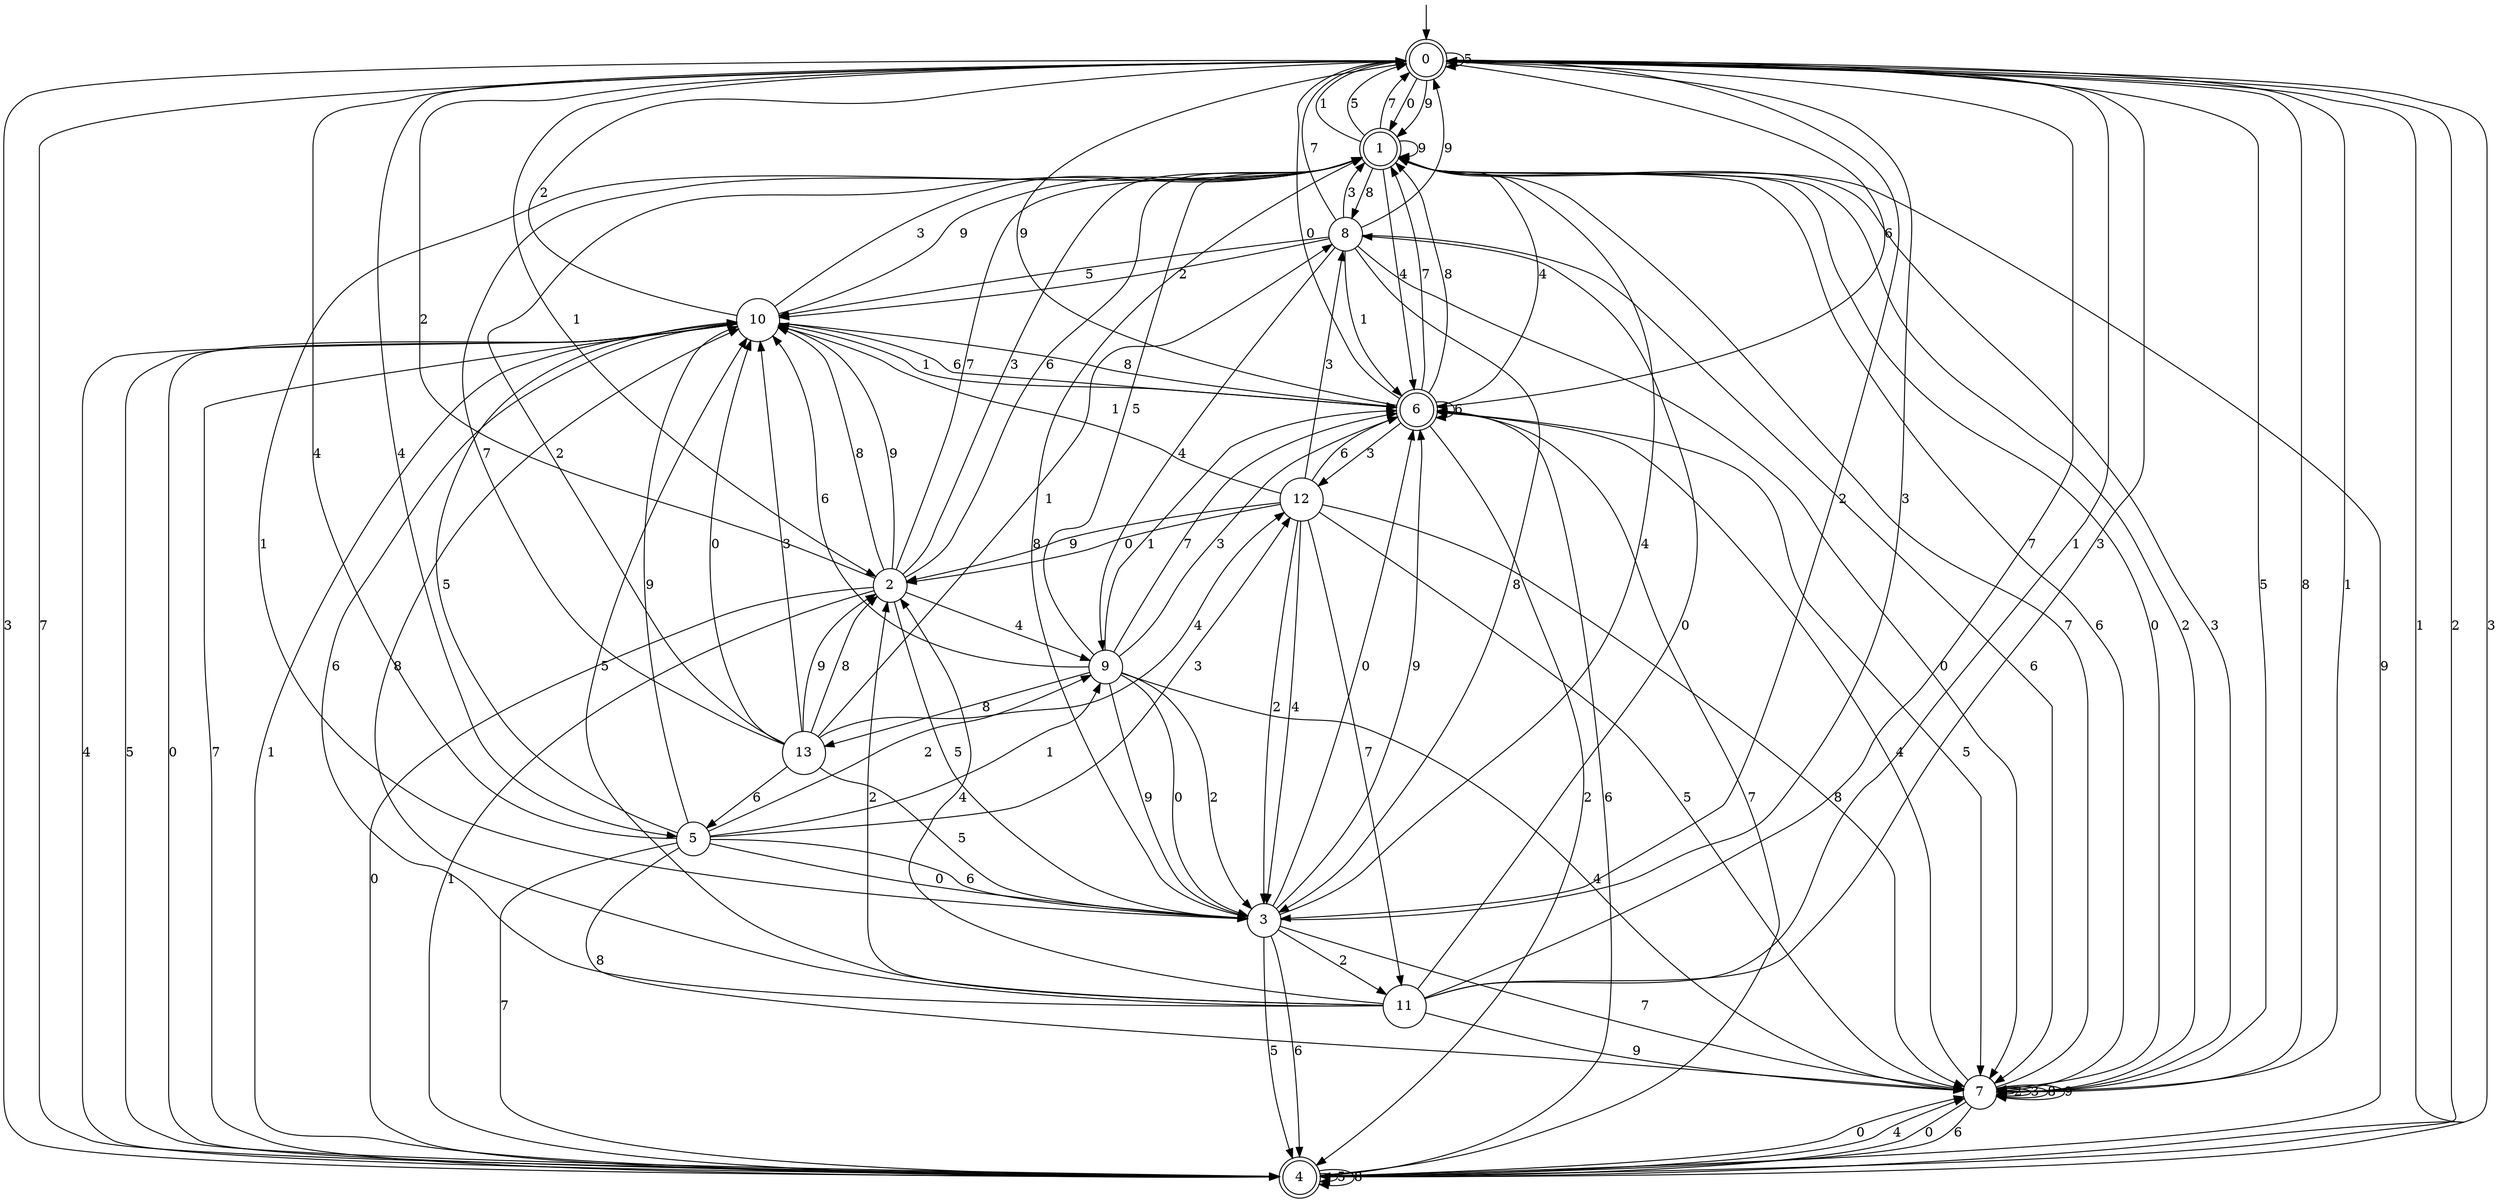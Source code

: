 digraph g {

	s0 [shape="doublecircle" label="0"];
	s1 [shape="doublecircle" label="1"];
	s2 [shape="circle" label="2"];
	s3 [shape="circle" label="3"];
	s4 [shape="doublecircle" label="4"];
	s5 [shape="circle" label="5"];
	s6 [shape="doublecircle" label="6"];
	s7 [shape="circle" label="7"];
	s8 [shape="circle" label="8"];
	s9 [shape="circle" label="9"];
	s10 [shape="circle" label="10"];
	s11 [shape="circle" label="11"];
	s12 [shape="circle" label="12"];
	s13 [shape="circle" label="13"];
	s0 -> s1 [label="0"];
	s0 -> s2 [label="1"];
	s0 -> s3 [label="2"];
	s0 -> s4 [label="3"];
	s0 -> s5 [label="4"];
	s0 -> s0 [label="5"];
	s0 -> s6 [label="6"];
	s0 -> s4 [label="7"];
	s0 -> s7 [label="8"];
	s0 -> s1 [label="9"];
	s1 -> s7 [label="0"];
	s1 -> s0 [label="1"];
	s1 -> s7 [label="2"];
	s1 -> s7 [label="3"];
	s1 -> s6 [label="4"];
	s1 -> s0 [label="5"];
	s1 -> s7 [label="6"];
	s1 -> s0 [label="7"];
	s1 -> s8 [label="8"];
	s1 -> s1 [label="9"];
	s2 -> s4 [label="0"];
	s2 -> s4 [label="1"];
	s2 -> s0 [label="2"];
	s2 -> s1 [label="3"];
	s2 -> s9 [label="4"];
	s2 -> s3 [label="5"];
	s2 -> s1 [label="6"];
	s2 -> s1 [label="7"];
	s2 -> s10 [label="8"];
	s2 -> s10 [label="9"];
	s3 -> s6 [label="0"];
	s3 -> s1 [label="1"];
	s3 -> s11 [label="2"];
	s3 -> s0 [label="3"];
	s3 -> s1 [label="4"];
	s3 -> s4 [label="5"];
	s3 -> s4 [label="6"];
	s3 -> s7 [label="7"];
	s3 -> s1 [label="8"];
	s3 -> s6 [label="9"];
	s4 -> s7 [label="0"];
	s4 -> s0 [label="1"];
	s4 -> s0 [label="2"];
	s4 -> s0 [label="3"];
	s4 -> s7 [label="4"];
	s4 -> s4 [label="5"];
	s4 -> s6 [label="6"];
	s4 -> s6 [label="7"];
	s4 -> s4 [label="8"];
	s4 -> s1 [label="9"];
	s5 -> s3 [label="0"];
	s5 -> s9 [label="1"];
	s5 -> s9 [label="2"];
	s5 -> s12 [label="3"];
	s5 -> s0 [label="4"];
	s5 -> s10 [label="5"];
	s5 -> s3 [label="6"];
	s5 -> s4 [label="7"];
	s5 -> s7 [label="8"];
	s5 -> s10 [label="9"];
	s6 -> s0 [label="0"];
	s6 -> s10 [label="1"];
	s6 -> s4 [label="2"];
	s6 -> s12 [label="3"];
	s6 -> s1 [label="4"];
	s6 -> s7 [label="5"];
	s6 -> s6 [label="6"];
	s6 -> s1 [label="7"];
	s6 -> s1 [label="8"];
	s6 -> s0 [label="9"];
	s7 -> s4 [label="0"];
	s7 -> s0 [label="1"];
	s7 -> s7 [label="2"];
	s7 -> s7 [label="3"];
	s7 -> s6 [label="4"];
	s7 -> s0 [label="5"];
	s7 -> s4 [label="6"];
	s7 -> s1 [label="7"];
	s7 -> s7 [label="8"];
	s7 -> s7 [label="9"];
	s8 -> s7 [label="0"];
	s8 -> s6 [label="1"];
	s8 -> s10 [label="2"];
	s8 -> s1 [label="3"];
	s8 -> s9 [label="4"];
	s8 -> s10 [label="5"];
	s8 -> s7 [label="6"];
	s8 -> s0 [label="7"];
	s8 -> s3 [label="8"];
	s8 -> s0 [label="9"];
	s9 -> s3 [label="0"];
	s9 -> s6 [label="1"];
	s9 -> s3 [label="2"];
	s9 -> s6 [label="3"];
	s9 -> s7 [label="4"];
	s9 -> s1 [label="5"];
	s9 -> s10 [label="6"];
	s9 -> s6 [label="7"];
	s9 -> s13 [label="8"];
	s9 -> s3 [label="9"];
	s10 -> s4 [label="0"];
	s10 -> s4 [label="1"];
	s10 -> s0 [label="2"];
	s10 -> s1 [label="3"];
	s10 -> s4 [label="4"];
	s10 -> s4 [label="5"];
	s10 -> s6 [label="6"];
	s10 -> s4 [label="7"];
	s10 -> s6 [label="8"];
	s10 -> s1 [label="9"];
	s11 -> s8 [label="0"];
	s11 -> s0 [label="1"];
	s11 -> s2 [label="2"];
	s11 -> s0 [label="3"];
	s11 -> s2 [label="4"];
	s11 -> s10 [label="5"];
	s11 -> s10 [label="6"];
	s11 -> s0 [label="7"];
	s11 -> s10 [label="8"];
	s11 -> s7 [label="9"];
	s12 -> s2 [label="0"];
	s12 -> s10 [label="1"];
	s12 -> s3 [label="2"];
	s12 -> s8 [label="3"];
	s12 -> s3 [label="4"];
	s12 -> s7 [label="5"];
	s12 -> s6 [label="6"];
	s12 -> s11 [label="7"];
	s12 -> s7 [label="8"];
	s12 -> s2 [label="9"];
	s13 -> s10 [label="0"];
	s13 -> s8 [label="1"];
	s13 -> s1 [label="2"];
	s13 -> s10 [label="3"];
	s13 -> s12 [label="4"];
	s13 -> s3 [label="5"];
	s13 -> s5 [label="6"];
	s13 -> s1 [label="7"];
	s13 -> s2 [label="8"];
	s13 -> s2 [label="9"];

__start0 [label="" shape="none" width="0" height="0"];
__start0 -> s0;

}

